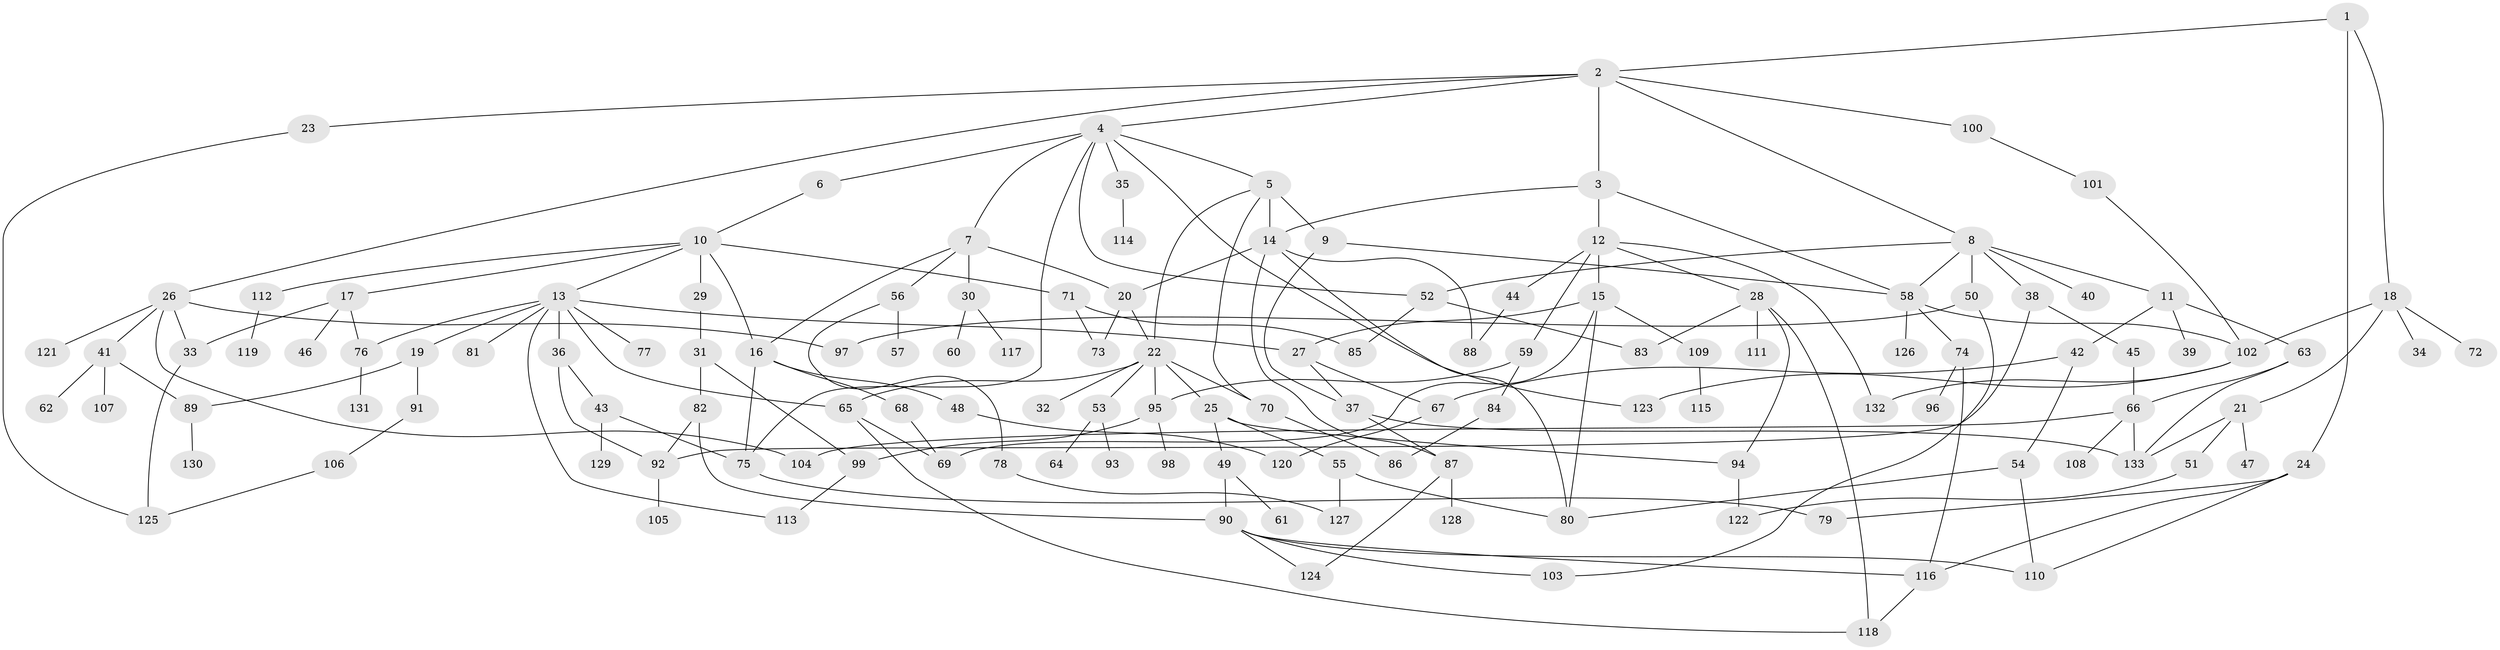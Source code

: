 // coarse degree distribution, {13: 0.018518518518518517, 11: 0.018518518518518517, 2: 0.14814814814814814, 6: 0.1111111111111111, 5: 0.16666666666666666, 9: 0.018518518518518517, 3: 0.2777777777777778, 4: 0.09259259259259259, 10: 0.018518518518518517, 1: 0.12962962962962962}
// Generated by graph-tools (version 1.1) at 2025/48/03/04/25 22:48:46]
// undirected, 133 vertices, 191 edges
graph export_dot {
  node [color=gray90,style=filled];
  1;
  2;
  3;
  4;
  5;
  6;
  7;
  8;
  9;
  10;
  11;
  12;
  13;
  14;
  15;
  16;
  17;
  18;
  19;
  20;
  21;
  22;
  23;
  24;
  25;
  26;
  27;
  28;
  29;
  30;
  31;
  32;
  33;
  34;
  35;
  36;
  37;
  38;
  39;
  40;
  41;
  42;
  43;
  44;
  45;
  46;
  47;
  48;
  49;
  50;
  51;
  52;
  53;
  54;
  55;
  56;
  57;
  58;
  59;
  60;
  61;
  62;
  63;
  64;
  65;
  66;
  67;
  68;
  69;
  70;
  71;
  72;
  73;
  74;
  75;
  76;
  77;
  78;
  79;
  80;
  81;
  82;
  83;
  84;
  85;
  86;
  87;
  88;
  89;
  90;
  91;
  92;
  93;
  94;
  95;
  96;
  97;
  98;
  99;
  100;
  101;
  102;
  103;
  104;
  105;
  106;
  107;
  108;
  109;
  110;
  111;
  112;
  113;
  114;
  115;
  116;
  117;
  118;
  119;
  120;
  121;
  122;
  123;
  124;
  125;
  126;
  127;
  128;
  129;
  130;
  131;
  132;
  133;
  1 -- 2;
  1 -- 18;
  1 -- 24;
  2 -- 3;
  2 -- 4;
  2 -- 8;
  2 -- 23;
  2 -- 26;
  2 -- 100;
  3 -- 12;
  3 -- 58;
  3 -- 14;
  4 -- 5;
  4 -- 6;
  4 -- 7;
  4 -- 35;
  4 -- 52;
  4 -- 123;
  4 -- 75;
  5 -- 9;
  5 -- 14;
  5 -- 22;
  5 -- 70;
  6 -- 10;
  7 -- 16;
  7 -- 30;
  7 -- 56;
  7 -- 20;
  8 -- 11;
  8 -- 38;
  8 -- 40;
  8 -- 50;
  8 -- 58;
  8 -- 52;
  9 -- 37;
  9 -- 58;
  10 -- 13;
  10 -- 17;
  10 -- 29;
  10 -- 71;
  10 -- 112;
  10 -- 16;
  11 -- 39;
  11 -- 42;
  11 -- 63;
  12 -- 15;
  12 -- 28;
  12 -- 44;
  12 -- 59;
  12 -- 132;
  13 -- 19;
  13 -- 27;
  13 -- 36;
  13 -- 65;
  13 -- 77;
  13 -- 81;
  13 -- 113;
  13 -- 76;
  14 -- 20;
  14 -- 80;
  14 -- 87;
  14 -- 88;
  15 -- 109;
  15 -- 69;
  15 -- 80;
  15 -- 27;
  16 -- 48;
  16 -- 68;
  16 -- 75;
  17 -- 33;
  17 -- 46;
  17 -- 76;
  18 -- 21;
  18 -- 34;
  18 -- 72;
  18 -- 102;
  19 -- 89;
  19 -- 91;
  20 -- 73;
  20 -- 22;
  21 -- 47;
  21 -- 51;
  21 -- 133;
  22 -- 25;
  22 -- 32;
  22 -- 53;
  22 -- 95;
  22 -- 70;
  22 -- 65;
  23 -- 125;
  24 -- 79;
  24 -- 116;
  24 -- 110;
  25 -- 49;
  25 -- 55;
  25 -- 94;
  26 -- 41;
  26 -- 104;
  26 -- 121;
  26 -- 97;
  26 -- 33;
  27 -- 37;
  27 -- 67;
  28 -- 83;
  28 -- 94;
  28 -- 111;
  28 -- 118;
  29 -- 31;
  30 -- 60;
  30 -- 117;
  31 -- 82;
  31 -- 99;
  33 -- 125;
  35 -- 114;
  36 -- 43;
  36 -- 92;
  37 -- 87;
  37 -- 133;
  38 -- 45;
  38 -- 92;
  41 -- 62;
  41 -- 107;
  41 -- 89;
  42 -- 54;
  42 -- 67;
  43 -- 129;
  43 -- 75;
  44 -- 88;
  45 -- 66;
  48 -- 120;
  49 -- 61;
  49 -- 90;
  50 -- 97;
  50 -- 103;
  51 -- 122;
  52 -- 85;
  52 -- 83;
  53 -- 64;
  53 -- 93;
  54 -- 110;
  54 -- 80;
  55 -- 127;
  55 -- 80;
  56 -- 57;
  56 -- 78;
  58 -- 74;
  58 -- 102;
  58 -- 126;
  59 -- 84;
  59 -- 95;
  63 -- 66;
  63 -- 133;
  65 -- 69;
  65 -- 118;
  66 -- 108;
  66 -- 104;
  66 -- 133;
  67 -- 120;
  68 -- 69;
  70 -- 86;
  71 -- 85;
  71 -- 73;
  74 -- 96;
  74 -- 116;
  75 -- 79;
  76 -- 131;
  78 -- 127;
  82 -- 90;
  82 -- 92;
  84 -- 86;
  87 -- 128;
  87 -- 124;
  89 -- 130;
  90 -- 110;
  90 -- 124;
  90 -- 103;
  90 -- 116;
  91 -- 106;
  92 -- 105;
  94 -- 122;
  95 -- 98;
  95 -- 99;
  99 -- 113;
  100 -- 101;
  101 -- 102;
  102 -- 123;
  102 -- 132;
  106 -- 125;
  109 -- 115;
  112 -- 119;
  116 -- 118;
}

